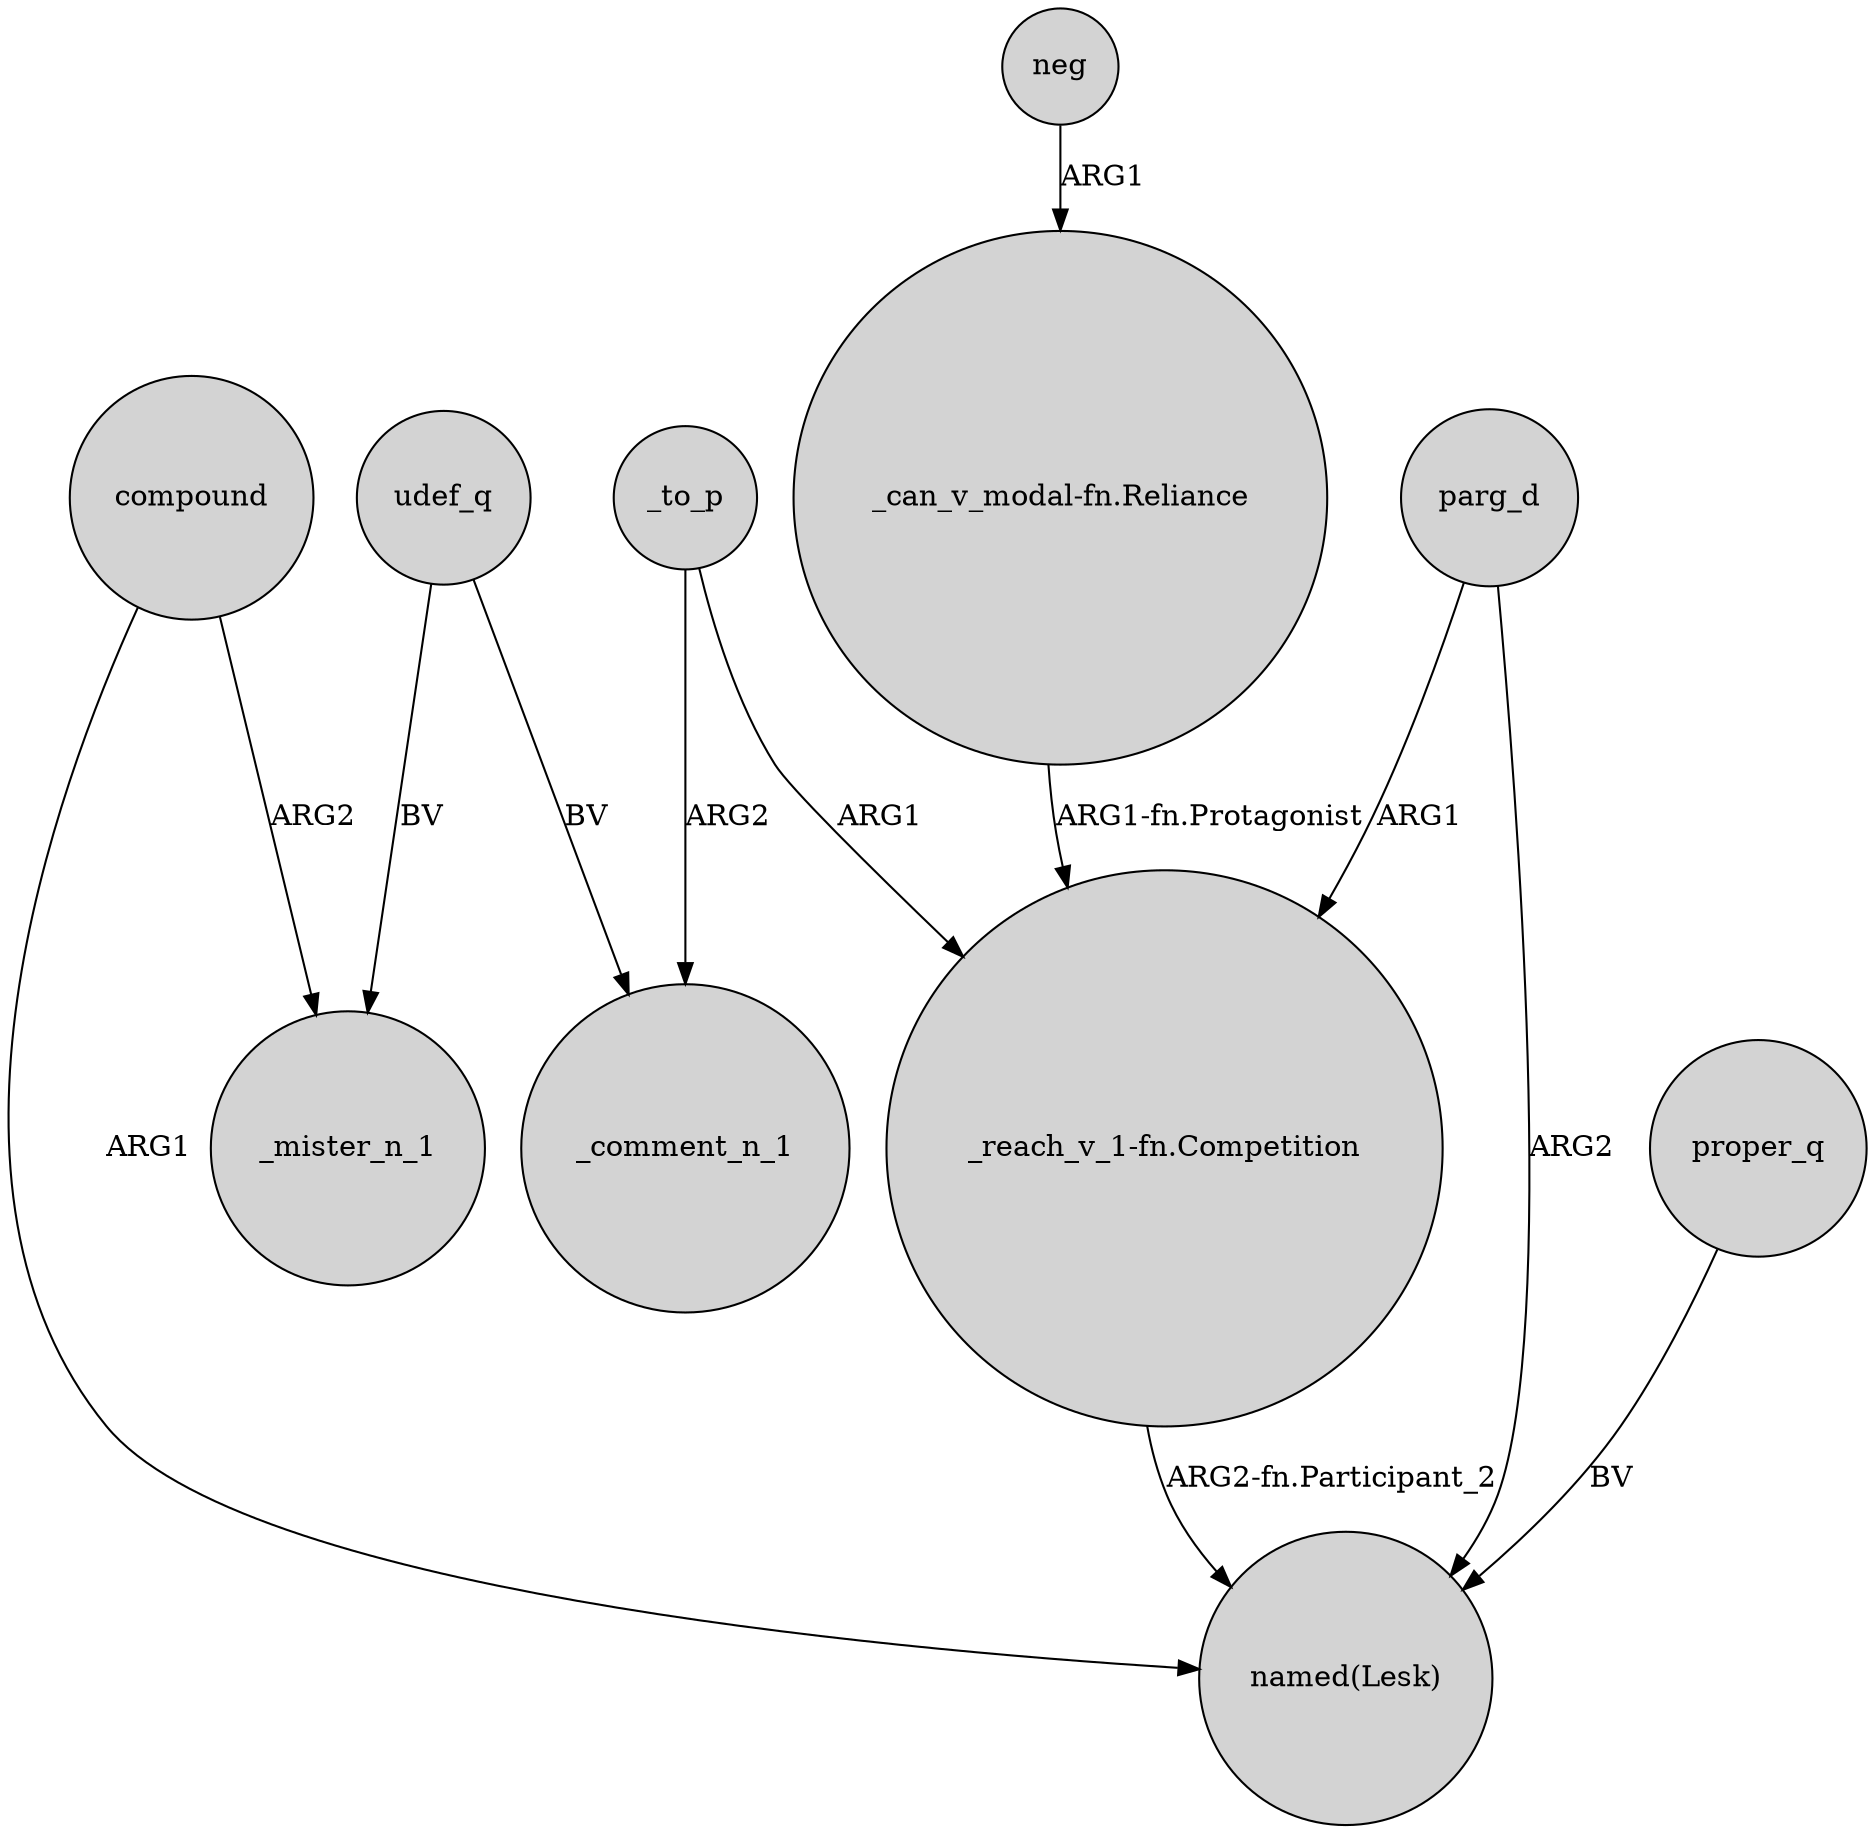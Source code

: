 digraph {
	node [shape=circle style=filled]
	neg -> "_can_v_modal-fn.Reliance" [label=ARG1]
	_to_p -> _comment_n_1 [label=ARG2]
	"_reach_v_1-fn.Competition" -> "named(Lesk)" [label="ARG2-fn.Participant_2"]
	compound -> _mister_n_1 [label=ARG2]
	udef_q -> _comment_n_1 [label=BV]
	udef_q -> _mister_n_1 [label=BV]
	"_can_v_modal-fn.Reliance" -> "_reach_v_1-fn.Competition" [label="ARG1-fn.Protagonist"]
	_to_p -> "_reach_v_1-fn.Competition" [label=ARG1]
	parg_d -> "named(Lesk)" [label=ARG2]
	parg_d -> "_reach_v_1-fn.Competition" [label=ARG1]
	proper_q -> "named(Lesk)" [label=BV]
	compound -> "named(Lesk)" [label=ARG1]
}
